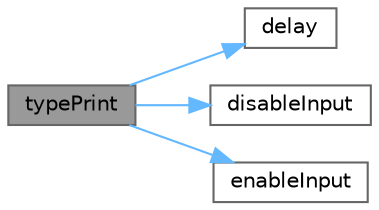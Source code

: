 digraph "typePrint"
{
 // INTERACTIVE_SVG=YES
 // LATEX_PDF_SIZE
  bgcolor="transparent";
  edge [fontname=Helvetica,fontsize=10,labelfontname=Helvetica,labelfontsize=10];
  node [fontname=Helvetica,fontsize=10,shape=box,height=0.2,width=0.4];
  rankdir="LR";
  Node1 [id="Node000001",label="typePrint",height=0.2,width=0.4,color="gray40", fillcolor="grey60", style="filled", fontcolor="black",tooltip=" "];
  Node1 -> Node2 [id="edge1_Node000001_Node000002",color="steelblue1",style="solid",tooltip=" "];
  Node2 [id="Node000002",label="delay",height=0.2,width=0.4,color="grey40", fillcolor="white", style="filled",URL="$toolkit_8cpp.html#a5bb386008480201364471c2bc47c0502",tooltip=" "];
  Node1 -> Node3 [id="edge2_Node000001_Node000003",color="steelblue1",style="solid",tooltip=" "];
  Node3 [id="Node000003",label="disableInput",height=0.2,width=0.4,color="grey40", fillcolor="white", style="filled",URL="$toolkit_8cpp.html#a656aa25618ca15f54742a3e071671688",tooltip=" "];
  Node1 -> Node4 [id="edge3_Node000001_Node000004",color="steelblue1",style="solid",tooltip=" "];
  Node4 [id="Node000004",label="enableInput",height=0.2,width=0.4,color="grey40", fillcolor="white", style="filled",URL="$toolkit_8cpp.html#a7ff204c70ce1efec7c5b7c73959279ef",tooltip=" "];
}
